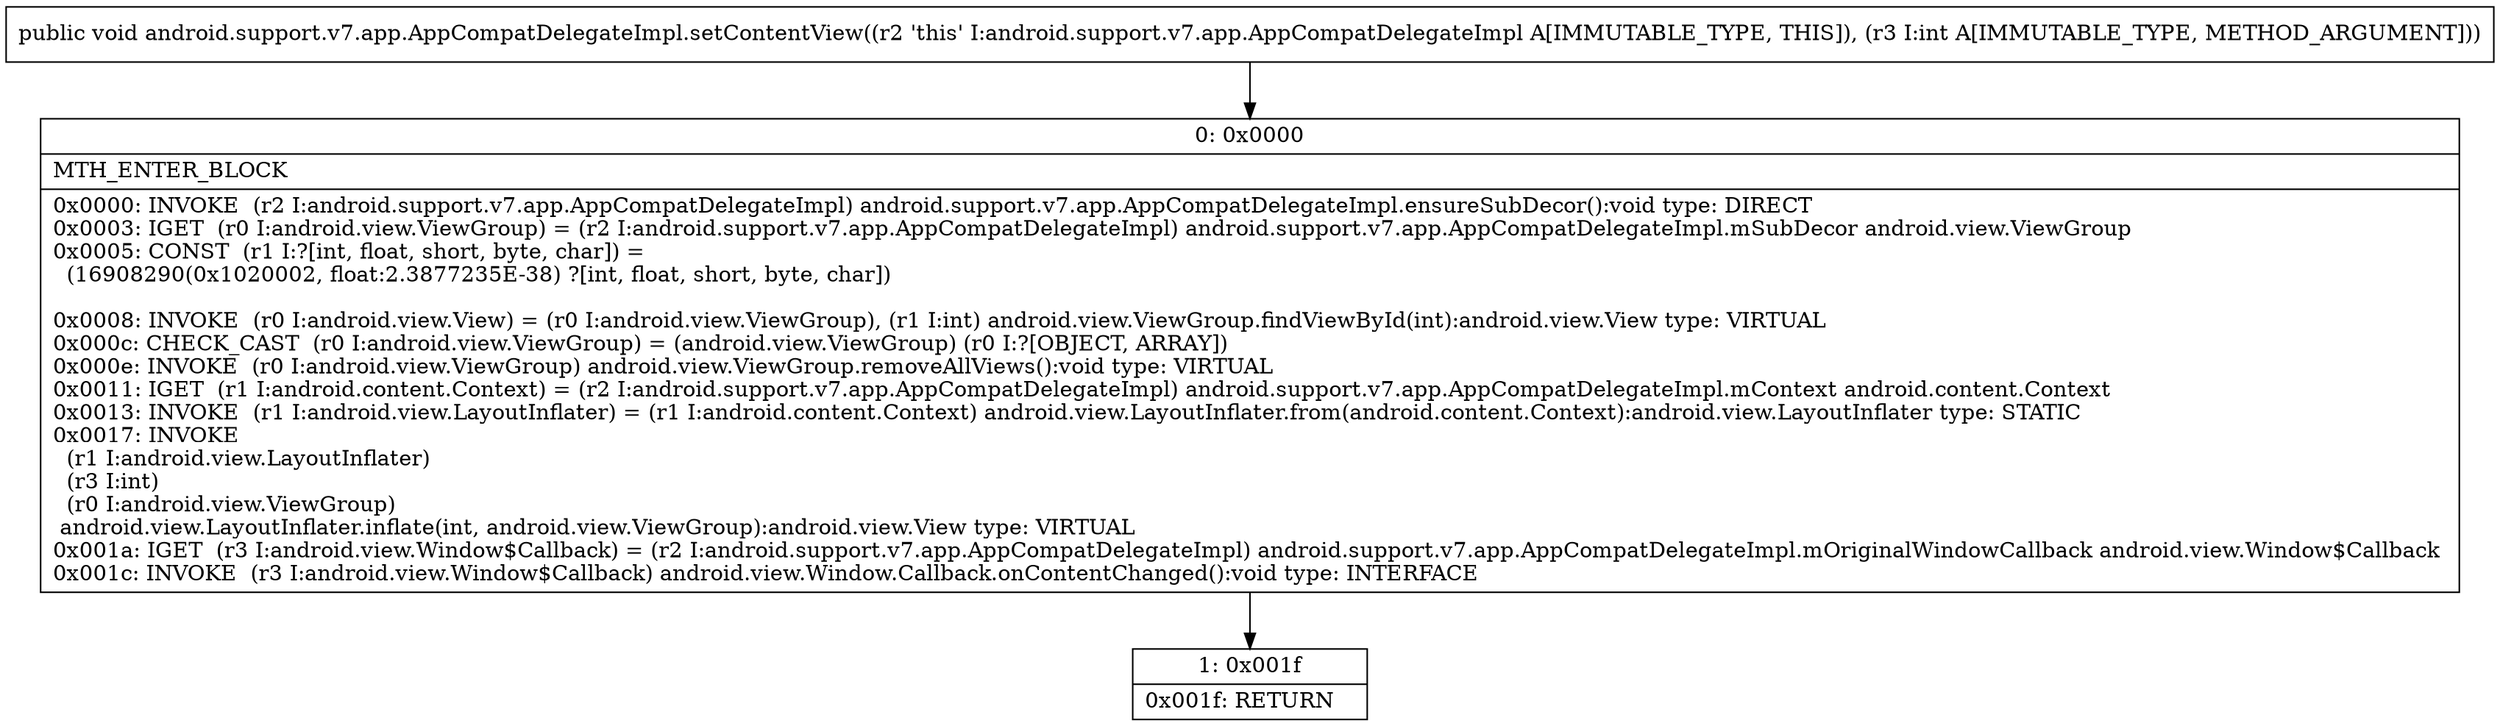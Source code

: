 digraph "CFG forandroid.support.v7.app.AppCompatDelegateImpl.setContentView(I)V" {
Node_0 [shape=record,label="{0\:\ 0x0000|MTH_ENTER_BLOCK\l|0x0000: INVOKE  (r2 I:android.support.v7.app.AppCompatDelegateImpl) android.support.v7.app.AppCompatDelegateImpl.ensureSubDecor():void type: DIRECT \l0x0003: IGET  (r0 I:android.view.ViewGroup) = (r2 I:android.support.v7.app.AppCompatDelegateImpl) android.support.v7.app.AppCompatDelegateImpl.mSubDecor android.view.ViewGroup \l0x0005: CONST  (r1 I:?[int, float, short, byte, char]) = \l  (16908290(0x1020002, float:2.3877235E\-38) ?[int, float, short, byte, char])\l \l0x0008: INVOKE  (r0 I:android.view.View) = (r0 I:android.view.ViewGroup), (r1 I:int) android.view.ViewGroup.findViewById(int):android.view.View type: VIRTUAL \l0x000c: CHECK_CAST  (r0 I:android.view.ViewGroup) = (android.view.ViewGroup) (r0 I:?[OBJECT, ARRAY]) \l0x000e: INVOKE  (r0 I:android.view.ViewGroup) android.view.ViewGroup.removeAllViews():void type: VIRTUAL \l0x0011: IGET  (r1 I:android.content.Context) = (r2 I:android.support.v7.app.AppCompatDelegateImpl) android.support.v7.app.AppCompatDelegateImpl.mContext android.content.Context \l0x0013: INVOKE  (r1 I:android.view.LayoutInflater) = (r1 I:android.content.Context) android.view.LayoutInflater.from(android.content.Context):android.view.LayoutInflater type: STATIC \l0x0017: INVOKE  \l  (r1 I:android.view.LayoutInflater)\l  (r3 I:int)\l  (r0 I:android.view.ViewGroup)\l android.view.LayoutInflater.inflate(int, android.view.ViewGroup):android.view.View type: VIRTUAL \l0x001a: IGET  (r3 I:android.view.Window$Callback) = (r2 I:android.support.v7.app.AppCompatDelegateImpl) android.support.v7.app.AppCompatDelegateImpl.mOriginalWindowCallback android.view.Window$Callback \l0x001c: INVOKE  (r3 I:android.view.Window$Callback) android.view.Window.Callback.onContentChanged():void type: INTERFACE \l}"];
Node_1 [shape=record,label="{1\:\ 0x001f|0x001f: RETURN   \l}"];
MethodNode[shape=record,label="{public void android.support.v7.app.AppCompatDelegateImpl.setContentView((r2 'this' I:android.support.v7.app.AppCompatDelegateImpl A[IMMUTABLE_TYPE, THIS]), (r3 I:int A[IMMUTABLE_TYPE, METHOD_ARGUMENT])) }"];
MethodNode -> Node_0;
Node_0 -> Node_1;
}

